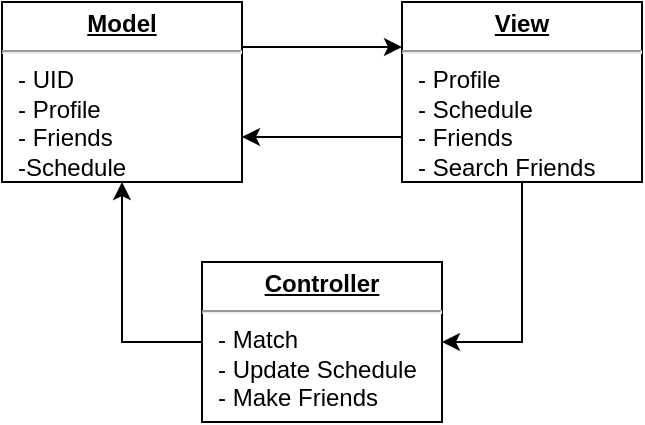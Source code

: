 <mxfile version="23.1.5" type="device">
  <diagram name="Page-1" id="uAzNFgJneFAd5MMG7An_">
    <mxGraphModel dx="1050" dy="621" grid="1" gridSize="10" guides="1" tooltips="1" connect="1" arrows="1" fold="1" page="1" pageScale="1" pageWidth="850" pageHeight="1100" math="0" shadow="0">
      <root>
        <mxCell id="0" />
        <mxCell id="1" parent="0" />
        <mxCell id="pCNO2JkqiLaoF0UEDbP9-15" style="edgeStyle=orthogonalEdgeStyle;rounded=0;orthogonalLoop=1;jettySize=auto;html=1;exitX=1;exitY=0.25;exitDx=0;exitDy=0;entryX=0;entryY=0.25;entryDx=0;entryDy=0;" parent="1" source="pCNO2JkqiLaoF0UEDbP9-11" target="pCNO2JkqiLaoF0UEDbP9-12" edge="1">
          <mxGeometry relative="1" as="geometry" />
        </mxCell>
        <mxCell id="pCNO2JkqiLaoF0UEDbP9-11" value="&lt;p style=&quot;margin:0px;margin-top:4px;text-align:center;text-decoration:underline;&quot;&gt;&lt;b&gt;Model&lt;/b&gt;&lt;/p&gt;&lt;hr&gt;&lt;p style=&quot;margin:0px;margin-left:8px;&quot;&gt;- UID&lt;/p&gt;&lt;p style=&quot;margin:0px;margin-left:8px;&quot;&gt;- Profile&lt;/p&gt;&lt;p style=&quot;margin:0px;margin-left:8px;&quot;&gt;- Friends&lt;/p&gt;&lt;p style=&quot;margin:0px;margin-left:8px;&quot;&gt;-Schedule&lt;/p&gt;" style="verticalAlign=top;align=left;overflow=fill;html=1;whiteSpace=wrap;" parent="1" vertex="1">
          <mxGeometry x="120" y="80" width="120" height="90" as="geometry" />
        </mxCell>
        <mxCell id="pCNO2JkqiLaoF0UEDbP9-16" style="edgeStyle=orthogonalEdgeStyle;rounded=0;orthogonalLoop=1;jettySize=auto;html=1;exitX=0;exitY=0.75;exitDx=0;exitDy=0;entryX=1;entryY=0.75;entryDx=0;entryDy=0;" parent="1" source="pCNO2JkqiLaoF0UEDbP9-12" target="pCNO2JkqiLaoF0UEDbP9-11" edge="1">
          <mxGeometry relative="1" as="geometry" />
        </mxCell>
        <mxCell id="pCNO2JkqiLaoF0UEDbP9-18" style="edgeStyle=orthogonalEdgeStyle;rounded=0;orthogonalLoop=1;jettySize=auto;html=1;exitX=0.5;exitY=1;exitDx=0;exitDy=0;entryX=1;entryY=0.5;entryDx=0;entryDy=0;" parent="1" source="pCNO2JkqiLaoF0UEDbP9-12" target="pCNO2JkqiLaoF0UEDbP9-13" edge="1">
          <mxGeometry relative="1" as="geometry" />
        </mxCell>
        <mxCell id="pCNO2JkqiLaoF0UEDbP9-12" value="&lt;p style=&quot;margin:0px;margin-top:4px;text-align:center;text-decoration:underline;&quot;&gt;&lt;b&gt;View&lt;/b&gt;&lt;/p&gt;&lt;hr&gt;&lt;p style=&quot;margin:0px;margin-left:8px;&quot;&gt;- Profile&lt;br style=&quot;text-align: center;&quot;&gt;&lt;span style=&quot;text-align: center;&quot;&gt;- Schedule&lt;/span&gt;&lt;br style=&quot;text-align: center;&quot;&gt;&lt;span style=&quot;text-align: center;&quot;&gt;- Friends&lt;/span&gt;&lt;br style=&quot;text-align: center;&quot;&gt;&lt;span style=&quot;text-align: center;&quot;&gt;- Search Friends&lt;/span&gt;&lt;br&gt;&lt;/p&gt;" style="verticalAlign=top;align=left;overflow=fill;html=1;whiteSpace=wrap;" parent="1" vertex="1">
          <mxGeometry x="320" y="80" width="120" height="90" as="geometry" />
        </mxCell>
        <mxCell id="pCNO2JkqiLaoF0UEDbP9-17" style="edgeStyle=orthogonalEdgeStyle;rounded=0;orthogonalLoop=1;jettySize=auto;html=1;exitX=0;exitY=0.5;exitDx=0;exitDy=0;entryX=0.5;entryY=1;entryDx=0;entryDy=0;" parent="1" source="pCNO2JkqiLaoF0UEDbP9-13" target="pCNO2JkqiLaoF0UEDbP9-11" edge="1">
          <mxGeometry relative="1" as="geometry" />
        </mxCell>
        <mxCell id="pCNO2JkqiLaoF0UEDbP9-13" value="&lt;p style=&quot;margin:0px;margin-top:4px;text-align:center;text-decoration:underline;&quot;&gt;&lt;b&gt;Controller&lt;/b&gt;&lt;/p&gt;&lt;hr&gt;&lt;p style=&quot;margin:0px;margin-left:8px;&quot;&gt;- Match&lt;br style=&quot;text-align: center;&quot;&gt;&lt;span style=&quot;text-align: center;&quot;&gt;- Update Schedule&lt;/span&gt;&lt;br style=&quot;text-align: center;&quot;&gt;&lt;span style=&quot;text-align: center;&quot;&gt;- Make Friends&lt;/span&gt;&lt;br&gt;&lt;/p&gt;" style="verticalAlign=top;align=left;overflow=fill;html=1;whiteSpace=wrap;" parent="1" vertex="1">
          <mxGeometry x="220" y="210" width="120" height="80" as="geometry" />
        </mxCell>
      </root>
    </mxGraphModel>
  </diagram>
</mxfile>

